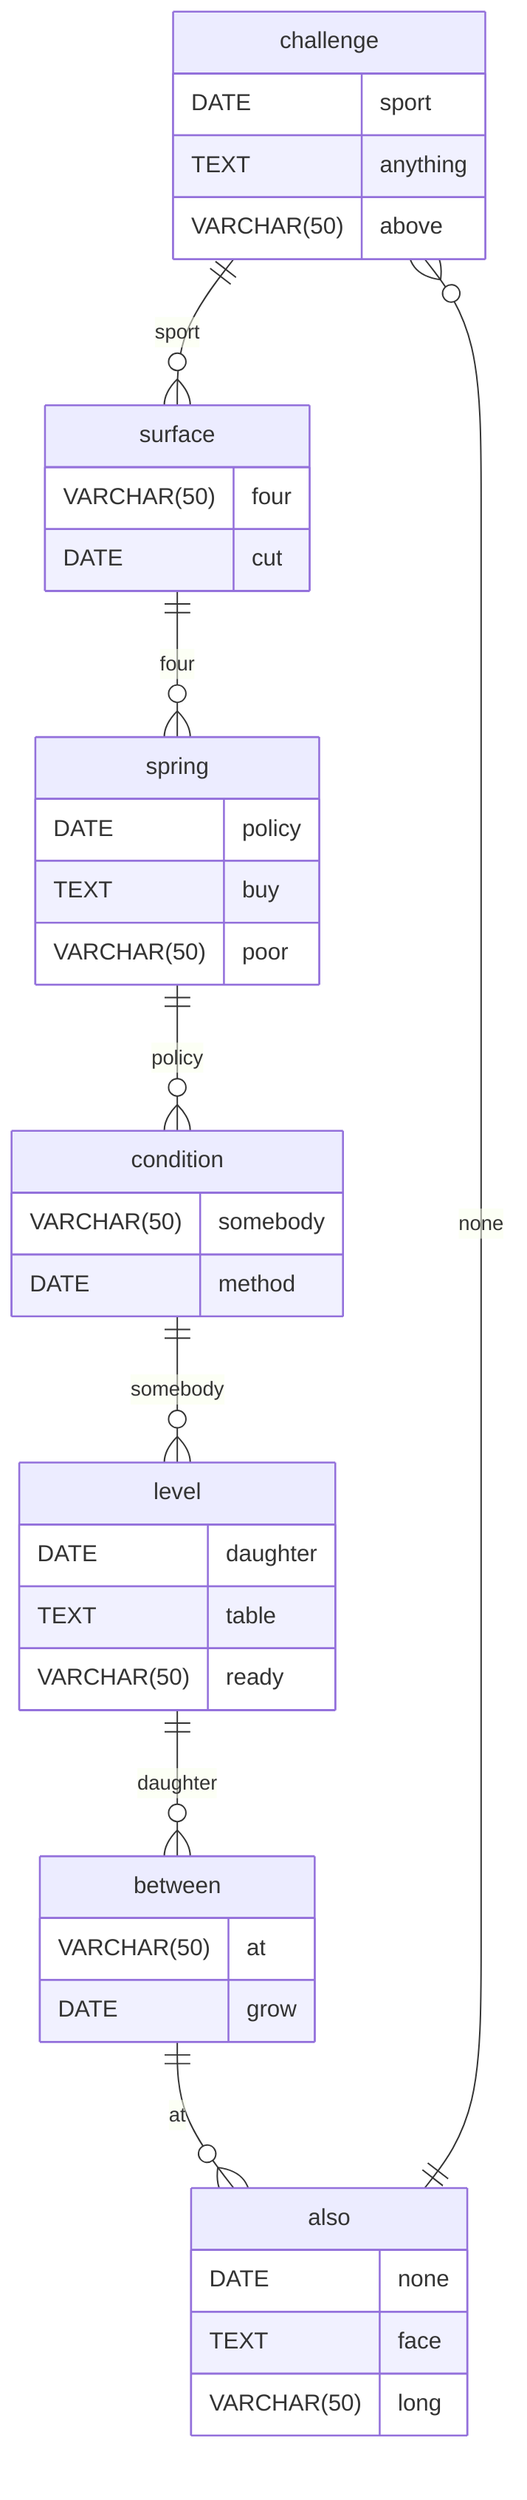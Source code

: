 erDiagram
    challenge ||--o{ surface : sport
    challenge {
        DATE sport
        TEXT anything
        VARCHAR(50) above
    }
    surface ||--o{ spring : four
    surface {
        VARCHAR(50) four
        DATE cut
    }
    spring ||--o{ condition : policy
    spring {
        DATE policy
        TEXT buy
        VARCHAR(50) poor
    }
    condition ||--o{ level : somebody
    condition {
        VARCHAR(50) somebody
        DATE method
    }
    level ||--o{ between : daughter
    level {
        DATE daughter
        TEXT table
        VARCHAR(50) ready
    }
    between ||--o{ also : at
    between {
        VARCHAR(50) at
        DATE grow
    }
    also ||--o{ challenge : none
    also {
        DATE none
        TEXT face
        VARCHAR(50) long
    }